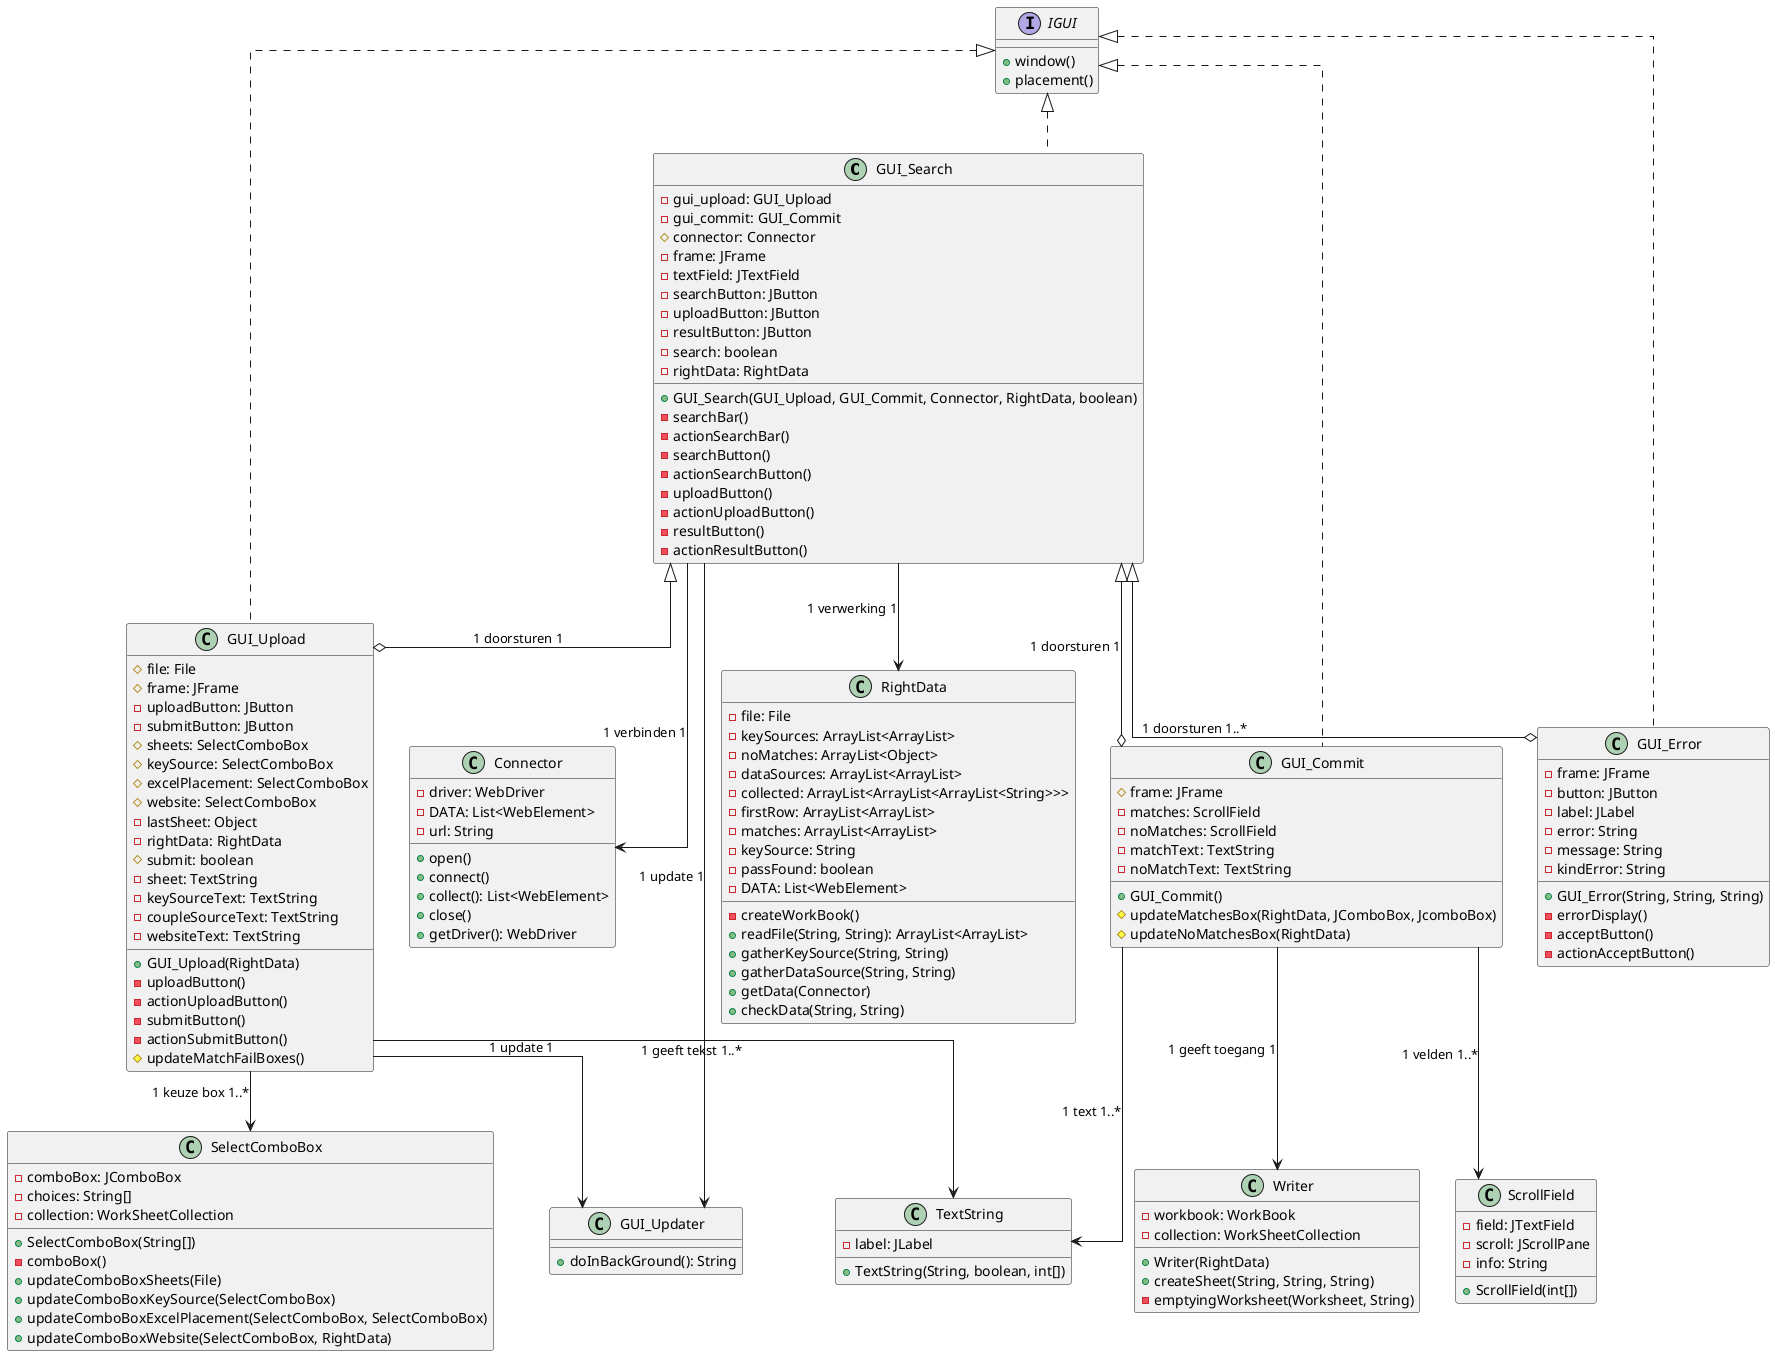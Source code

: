 @startuml
skinparam linetype ortho

class GUI_Search{
- gui_upload: GUI_Upload
- gui_commit: GUI_Commit
# connector: Connector
- frame: JFrame
- textField: JTextField
- searchButton: JButton
- uploadButton: JButton
- resultButton: JButton
- search: boolean
- rightData: RightData

+ GUI_Search(GUI_Upload, GUI_Commit, Connector, RightData, boolean)
- searchBar()
- actionSearchBar()
- searchButton()
- actionSearchButton()
- uploadButton()
- actionUploadButton()
- resultButton()
- actionResultButton()
}

class Connector{
- driver: WebDriver
- DATA: List<WebElement>
- url: String

+ open()
+ connect()
+ collect(): List<WebElement>
+ close()
+ getDriver(): WebDriver
}

class GUI_Upload{
# file: File
# frame: JFrame
- uploadButton: JButton
- submitButton: JButton
# sheets: SelectComboBox
# keySource: SelectComboBox
# excelPlacement: SelectComboBox
# website: SelectComboBox
- lastSheet: Object
- rightData: RightData
# submit: boolean
- sheet: TextString
- keySourceText: TextString
- coupleSourceText: TextString
- websiteText: TextString

+ GUI_Upload(RightData)
- uploadButton()
- actionUploadButton()
- submitButton()
- actionSubmitButton()
# updateMatchFailBoxes()
}

class GUI_Commit{
# frame: JFrame
- matches: ScrollField
- noMatches: ScrollField
- matchText: TextString
- noMatchText: TextString

+ GUI_Commit()
# updateMatchesBox(RightData, JComboBox, JcomboBox)
# updateNoMatchesBox(RightData)
}

class ScrollField{
- field: JTextField
- scroll: JScrollPane
- info: String

+ ScrollField(int[])
}

class RightData{
- file: File
- keySources: ArrayList<ArrayList>
- noMatches: ArrayList<Object>
- dataSources: ArrayList<ArrayList>
- collected: ArrayList<ArrayList<ArrayList<String>>>
- firstRow: ArrayList<ArrayList>
- matches: ArrayList<ArrayList>
- keySource: String
- passFound: boolean
- DATA: List<WebElement>

- createWorkBook()
+ readFile(String, String): ArrayList<ArrayList>
+ gatherKeySource(String, String)
+ gatherDataSource(String, String)
+ getData(Connector)
+ checkData(String, String)
}

class Writer{
- workbook: WorkBook
- collection: WorkSheetCollection

+ Writer(RightData)
+ createSheet(String, String, String)
- emptyingWorksheet(Worksheet, String)
}

class GUI_Error{
- frame: JFrame
- button: JButton
- label: JLabel
- error: String
- message: String
- kindError: String

+ GUI_Error(String, String, String)
- errorDisplay()
- acceptButton()
- actionAcceptButton()
}

class GUI_Updater{
+ doInBackGround(): String
}

class TextString{
- label: JLabel

+ TextString(String, boolean, int[])
}

class SelectComboBox{
- comboBox: JComboBox
- choices: String[]
- collection: WorkSheetCollection

+ SelectComboBox(String[])
- comboBox()
+ updateComboBoxSheets(File)
+ updateComboBoxKeySource(SelectComboBox)
+ updateComboBoxExcelPlacement(SelectComboBox, SelectComboBox)
+ updateComboBoxWebsite(SelectComboBox, RightData)
}

interface IGUI{
+ window()
+ placement()
}


GUI_Search <|--o GUI_Upload : 1 doorsturen 1
GUI_Search <|--o GUI_Commit : 1 doorsturen 1
GUI_Search <|--o GUI_Error : 1 doorsturen 1..*
GUI_Search --> GUI_Updater : 1 update 1

GUI_Search --> Connector : 1 verbinden 1
GUI_Search --> RightData : 1 verwerking 1

GUI_Commit --> ScrollField : 1 velden 1..*
GUI_Commit --> TextString : 1 text 1..*

GUI_Commit --> Writer : 1 geeft toegang 1

GUI_Upload --> SelectComboBox : 1 keuze box 1..*
GUI_Upload --> TextString : 1 geeft tekst 1..*
GUI_Upload --> GUI_Updater : 1 update 1

IGUI <|..GUI_Search
IGUI <|.. GUI_Commit
IGUI <|.. GUI_Error
IGUI <|.. GUI_Upload




@enduml

